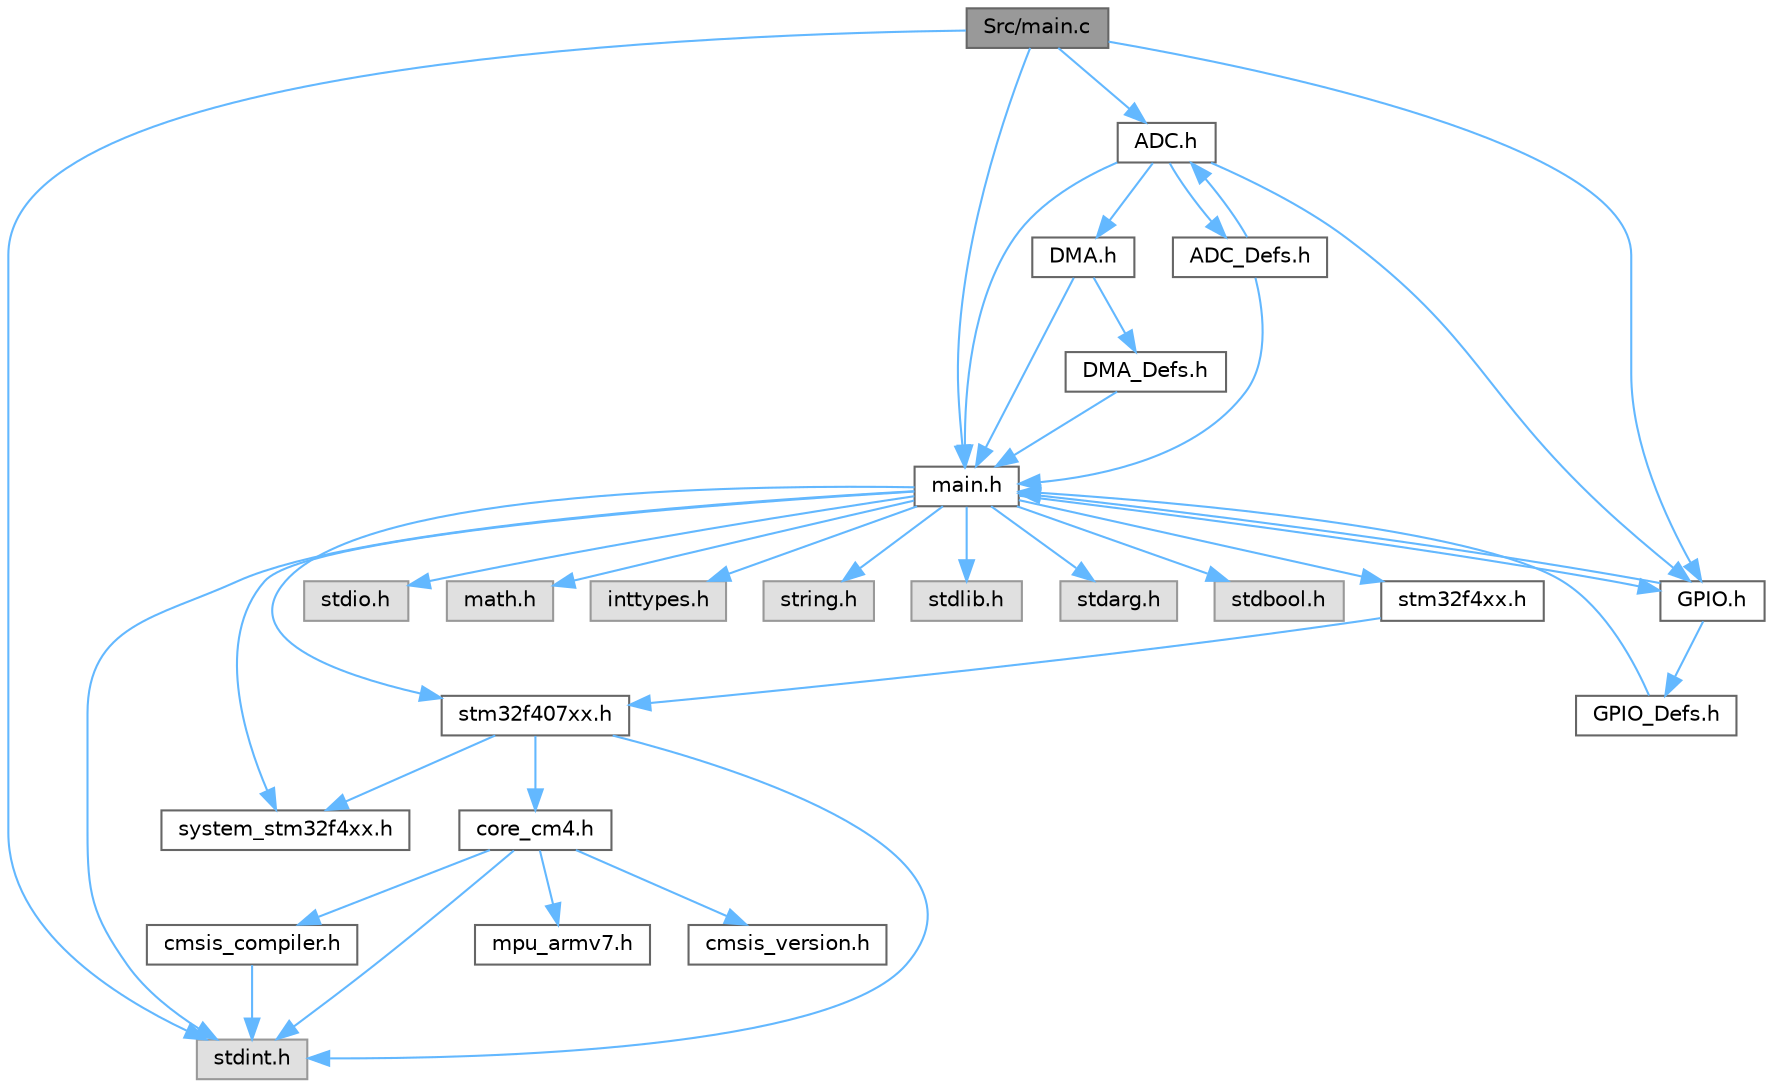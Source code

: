 digraph "Src/main.c"
{
 // LATEX_PDF_SIZE
  bgcolor="transparent";
  edge [fontname=Helvetica,fontsize=10,labelfontname=Helvetica,labelfontsize=10];
  node [fontname=Helvetica,fontsize=10,shape=box,height=0.2,width=0.4];
  Node1 [id="Node000001",label="Src/main.c",height=0.2,width=0.4,color="gray40", fillcolor="grey60", style="filled", fontcolor="black",tooltip=" "];
  Node1 -> Node2 [id="edge75_Node000001_Node000002",color="steelblue1",style="solid",tooltip=" "];
  Node2 [id="Node000002",label="stdint.h",height=0.2,width=0.4,color="grey60", fillcolor="#E0E0E0", style="filled",tooltip=" "];
  Node1 -> Node3 [id="edge76_Node000001_Node000003",color="steelblue1",style="solid",tooltip=" "];
  Node3 [id="Node000003",label="main.h",height=0.2,width=0.4,color="grey40", fillcolor="white", style="filled",URL="$main_8h_source.html",tooltip=" "];
  Node3 -> Node4 [id="edge77_Node000003_Node000004",color="steelblue1",style="solid",tooltip=" "];
  Node4 [id="Node000004",label="stm32f407xx.h",height=0.2,width=0.4,color="grey40", fillcolor="white", style="filled",URL="$stm32f407xx_8h.html",tooltip="CMSIS STM32F407xx Device Peripheral Access Layer Header File."];
  Node4 -> Node5 [id="edge78_Node000004_Node000005",color="steelblue1",style="solid",tooltip=" "];
  Node5 [id="Node000005",label="core_cm4.h",height=0.2,width=0.4,color="grey40", fillcolor="white", style="filled",URL="$core__cm4_8h.html",tooltip="CMSIS Cortex-M4 Core Peripheral Access Layer Header File."];
  Node5 -> Node2 [id="edge79_Node000005_Node000002",color="steelblue1",style="solid",tooltip=" "];
  Node5 -> Node6 [id="edge80_Node000005_Node000006",color="steelblue1",style="solid",tooltip=" "];
  Node6 [id="Node000006",label="cmsis_version.h",height=0.2,width=0.4,color="grey40", fillcolor="white", style="filled",URL="$cmsis__version_8h.html",tooltip="CMSIS Core(M) Version definitions."];
  Node5 -> Node7 [id="edge81_Node000005_Node000007",color="steelblue1",style="solid",tooltip=" "];
  Node7 [id="Node000007",label="cmsis_compiler.h",height=0.2,width=0.4,color="grey40", fillcolor="white", style="filled",URL="$cmsis__compiler_8h.html",tooltip="CMSIS compiler generic header file."];
  Node7 -> Node2 [id="edge82_Node000007_Node000002",color="steelblue1",style="solid",tooltip=" "];
  Node5 -> Node8 [id="edge83_Node000005_Node000008",color="steelblue1",style="solid",tooltip=" "];
  Node8 [id="Node000008",label="mpu_armv7.h",height=0.2,width=0.4,color="grey40", fillcolor="white", style="filled",URL="$mpu__armv7_8h_source.html",tooltip=" "];
  Node4 -> Node9 [id="edge84_Node000004_Node000009",color="steelblue1",style="solid",tooltip=" "];
  Node9 [id="Node000009",label="system_stm32f4xx.h",height=0.2,width=0.4,color="grey40", fillcolor="white", style="filled",URL="$system__stm32f4xx_8h.html",tooltip="CMSIS Cortex-M4 Device System Source File for STM32F4xx devices."];
  Node4 -> Node2 [id="edge85_Node000004_Node000002",color="steelblue1",style="solid",tooltip=" "];
  Node3 -> Node10 [id="edge86_Node000003_Node000010",color="steelblue1",style="solid",tooltip=" "];
  Node10 [id="Node000010",label="stm32f4xx.h",height=0.2,width=0.4,color="grey40", fillcolor="white", style="filled",URL="$stm32f4xx_8h.html",tooltip="CMSIS STM32F4xx Device Peripheral Access Layer Header File."];
  Node10 -> Node4 [id="edge87_Node000010_Node000004",color="steelblue1",style="solid",tooltip=" "];
  Node3 -> Node11 [id="edge88_Node000003_Node000011",color="steelblue1",style="solid",tooltip=" "];
  Node11 [id="Node000011",label="stdio.h",height=0.2,width=0.4,color="grey60", fillcolor="#E0E0E0", style="filled",tooltip=" "];
  Node3 -> Node12 [id="edge89_Node000003_Node000012",color="steelblue1",style="solid",tooltip=" "];
  Node12 [id="Node000012",label="math.h",height=0.2,width=0.4,color="grey60", fillcolor="#E0E0E0", style="filled",tooltip=" "];
  Node3 -> Node13 [id="edge90_Node000003_Node000013",color="steelblue1",style="solid",tooltip=" "];
  Node13 [id="Node000013",label="inttypes.h",height=0.2,width=0.4,color="grey60", fillcolor="#E0E0E0", style="filled",tooltip=" "];
  Node3 -> Node14 [id="edge91_Node000003_Node000014",color="steelblue1",style="solid",tooltip=" "];
  Node14 [id="Node000014",label="string.h",height=0.2,width=0.4,color="grey60", fillcolor="#E0E0E0", style="filled",tooltip=" "];
  Node3 -> Node15 [id="edge92_Node000003_Node000015",color="steelblue1",style="solid",tooltip=" "];
  Node15 [id="Node000015",label="stdlib.h",height=0.2,width=0.4,color="grey60", fillcolor="#E0E0E0", style="filled",tooltip=" "];
  Node3 -> Node16 [id="edge93_Node000003_Node000016",color="steelblue1",style="solid",tooltip=" "];
  Node16 [id="Node000016",label="stdarg.h",height=0.2,width=0.4,color="grey60", fillcolor="#E0E0E0", style="filled",tooltip=" "];
  Node3 -> Node17 [id="edge94_Node000003_Node000017",color="steelblue1",style="solid",tooltip=" "];
  Node17 [id="Node000017",label="stdbool.h",height=0.2,width=0.4,color="grey60", fillcolor="#E0E0E0", style="filled",tooltip=" "];
  Node3 -> Node2 [id="edge95_Node000003_Node000002",color="steelblue1",style="solid",tooltip=" "];
  Node3 -> Node9 [id="edge96_Node000003_Node000009",color="steelblue1",style="solid",tooltip=" "];
  Node3 -> Node18 [id="edge97_Node000003_Node000018",color="steelblue1",style="solid",tooltip=" "];
  Node18 [id="Node000018",label="GPIO.h",height=0.2,width=0.4,color="grey40", fillcolor="white", style="filled",URL="$_g_p_i_o_8h_source.html",tooltip=" "];
  Node18 -> Node3 [id="edge98_Node000018_Node000003",color="steelblue1",style="solid",tooltip=" "];
  Node18 -> Node19 [id="edge99_Node000018_Node000019",color="steelblue1",style="solid",tooltip=" "];
  Node19 [id="Node000019",label="GPIO_Defs.h",height=0.2,width=0.4,color="grey40", fillcolor="white", style="filled",URL="$_g_p_i_o___defs_8h_source.html",tooltip=" "];
  Node19 -> Node3 [id="edge100_Node000019_Node000003",color="steelblue1",style="solid",tooltip=" "];
  Node1 -> Node20 [id="edge101_Node000001_Node000020",color="steelblue1",style="solid",tooltip=" "];
  Node20 [id="Node000020",label="ADC.h",height=0.2,width=0.4,color="grey40", fillcolor="white", style="filled",URL="$_a_d_c_8h_source.html",tooltip=" "];
  Node20 -> Node3 [id="edge102_Node000020_Node000003",color="steelblue1",style="solid",tooltip=" "];
  Node20 -> Node18 [id="edge103_Node000020_Node000018",color="steelblue1",style="solid",tooltip=" "];
  Node20 -> Node21 [id="edge104_Node000020_Node000021",color="steelblue1",style="solid",tooltip=" "];
  Node21 [id="Node000021",label="DMA.h",height=0.2,width=0.4,color="grey40", fillcolor="white", style="filled",URL="$_d_m_a_8h_source.html",tooltip=" "];
  Node21 -> Node3 [id="edge105_Node000021_Node000003",color="steelblue1",style="solid",tooltip=" "];
  Node21 -> Node22 [id="edge106_Node000021_Node000022",color="steelblue1",style="solid",tooltip=" "];
  Node22 [id="Node000022",label="DMA_Defs.h",height=0.2,width=0.4,color="grey40", fillcolor="white", style="filled",URL="$_d_m_a___defs_8h_source.html",tooltip=" "];
  Node22 -> Node3 [id="edge107_Node000022_Node000003",color="steelblue1",style="solid",tooltip=" "];
  Node20 -> Node23 [id="edge108_Node000020_Node000023",color="steelblue1",style="solid",tooltip=" "];
  Node23 [id="Node000023",label="ADC_Defs.h",height=0.2,width=0.4,color="grey40", fillcolor="white", style="filled",URL="$_a_d_c___defs_8h.html",tooltip=" "];
  Node23 -> Node3 [id="edge109_Node000023_Node000003",color="steelblue1",style="solid",tooltip=" "];
  Node23 -> Node20 [id="edge110_Node000023_Node000020",color="steelblue1",style="solid",tooltip=" "];
  Node1 -> Node18 [id="edge111_Node000001_Node000018",color="steelblue1",style="solid",tooltip=" "];
}
